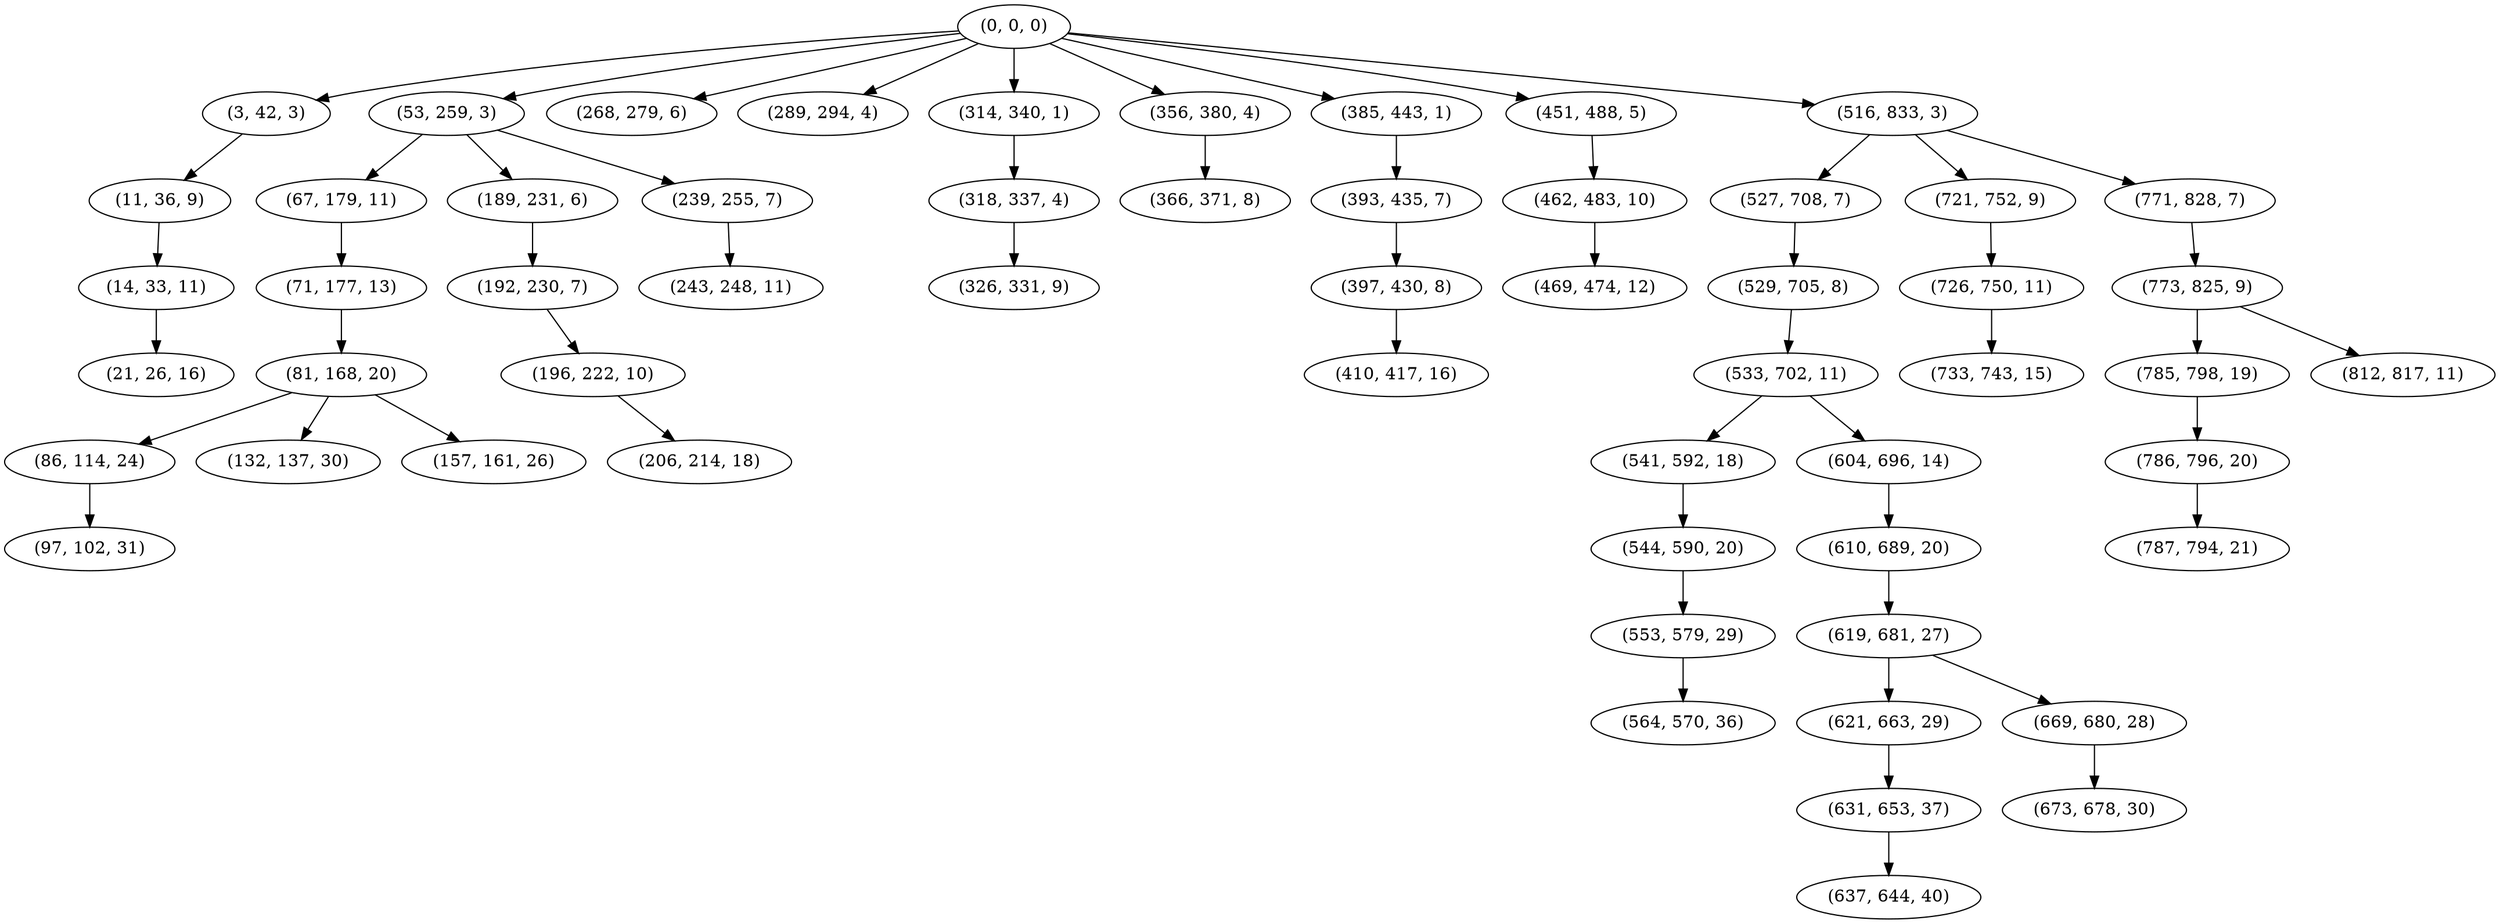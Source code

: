 digraph tree {
    "(0, 0, 0)";
    "(3, 42, 3)";
    "(11, 36, 9)";
    "(14, 33, 11)";
    "(21, 26, 16)";
    "(53, 259, 3)";
    "(67, 179, 11)";
    "(71, 177, 13)";
    "(81, 168, 20)";
    "(86, 114, 24)";
    "(97, 102, 31)";
    "(132, 137, 30)";
    "(157, 161, 26)";
    "(189, 231, 6)";
    "(192, 230, 7)";
    "(196, 222, 10)";
    "(206, 214, 18)";
    "(239, 255, 7)";
    "(243, 248, 11)";
    "(268, 279, 6)";
    "(289, 294, 4)";
    "(314, 340, 1)";
    "(318, 337, 4)";
    "(326, 331, 9)";
    "(356, 380, 4)";
    "(366, 371, 8)";
    "(385, 443, 1)";
    "(393, 435, 7)";
    "(397, 430, 8)";
    "(410, 417, 16)";
    "(451, 488, 5)";
    "(462, 483, 10)";
    "(469, 474, 12)";
    "(516, 833, 3)";
    "(527, 708, 7)";
    "(529, 705, 8)";
    "(533, 702, 11)";
    "(541, 592, 18)";
    "(544, 590, 20)";
    "(553, 579, 29)";
    "(564, 570, 36)";
    "(604, 696, 14)";
    "(610, 689, 20)";
    "(619, 681, 27)";
    "(621, 663, 29)";
    "(631, 653, 37)";
    "(637, 644, 40)";
    "(669, 680, 28)";
    "(673, 678, 30)";
    "(721, 752, 9)";
    "(726, 750, 11)";
    "(733, 743, 15)";
    "(771, 828, 7)";
    "(773, 825, 9)";
    "(785, 798, 19)";
    "(786, 796, 20)";
    "(787, 794, 21)";
    "(812, 817, 11)";
    "(0, 0, 0)" -> "(3, 42, 3)";
    "(0, 0, 0)" -> "(53, 259, 3)";
    "(0, 0, 0)" -> "(268, 279, 6)";
    "(0, 0, 0)" -> "(289, 294, 4)";
    "(0, 0, 0)" -> "(314, 340, 1)";
    "(0, 0, 0)" -> "(356, 380, 4)";
    "(0, 0, 0)" -> "(385, 443, 1)";
    "(0, 0, 0)" -> "(451, 488, 5)";
    "(0, 0, 0)" -> "(516, 833, 3)";
    "(3, 42, 3)" -> "(11, 36, 9)";
    "(11, 36, 9)" -> "(14, 33, 11)";
    "(14, 33, 11)" -> "(21, 26, 16)";
    "(53, 259, 3)" -> "(67, 179, 11)";
    "(53, 259, 3)" -> "(189, 231, 6)";
    "(53, 259, 3)" -> "(239, 255, 7)";
    "(67, 179, 11)" -> "(71, 177, 13)";
    "(71, 177, 13)" -> "(81, 168, 20)";
    "(81, 168, 20)" -> "(86, 114, 24)";
    "(81, 168, 20)" -> "(132, 137, 30)";
    "(81, 168, 20)" -> "(157, 161, 26)";
    "(86, 114, 24)" -> "(97, 102, 31)";
    "(189, 231, 6)" -> "(192, 230, 7)";
    "(192, 230, 7)" -> "(196, 222, 10)";
    "(196, 222, 10)" -> "(206, 214, 18)";
    "(239, 255, 7)" -> "(243, 248, 11)";
    "(314, 340, 1)" -> "(318, 337, 4)";
    "(318, 337, 4)" -> "(326, 331, 9)";
    "(356, 380, 4)" -> "(366, 371, 8)";
    "(385, 443, 1)" -> "(393, 435, 7)";
    "(393, 435, 7)" -> "(397, 430, 8)";
    "(397, 430, 8)" -> "(410, 417, 16)";
    "(451, 488, 5)" -> "(462, 483, 10)";
    "(462, 483, 10)" -> "(469, 474, 12)";
    "(516, 833, 3)" -> "(527, 708, 7)";
    "(516, 833, 3)" -> "(721, 752, 9)";
    "(516, 833, 3)" -> "(771, 828, 7)";
    "(527, 708, 7)" -> "(529, 705, 8)";
    "(529, 705, 8)" -> "(533, 702, 11)";
    "(533, 702, 11)" -> "(541, 592, 18)";
    "(533, 702, 11)" -> "(604, 696, 14)";
    "(541, 592, 18)" -> "(544, 590, 20)";
    "(544, 590, 20)" -> "(553, 579, 29)";
    "(553, 579, 29)" -> "(564, 570, 36)";
    "(604, 696, 14)" -> "(610, 689, 20)";
    "(610, 689, 20)" -> "(619, 681, 27)";
    "(619, 681, 27)" -> "(621, 663, 29)";
    "(619, 681, 27)" -> "(669, 680, 28)";
    "(621, 663, 29)" -> "(631, 653, 37)";
    "(631, 653, 37)" -> "(637, 644, 40)";
    "(669, 680, 28)" -> "(673, 678, 30)";
    "(721, 752, 9)" -> "(726, 750, 11)";
    "(726, 750, 11)" -> "(733, 743, 15)";
    "(771, 828, 7)" -> "(773, 825, 9)";
    "(773, 825, 9)" -> "(785, 798, 19)";
    "(773, 825, 9)" -> "(812, 817, 11)";
    "(785, 798, 19)" -> "(786, 796, 20)";
    "(786, 796, 20)" -> "(787, 794, 21)";
}

